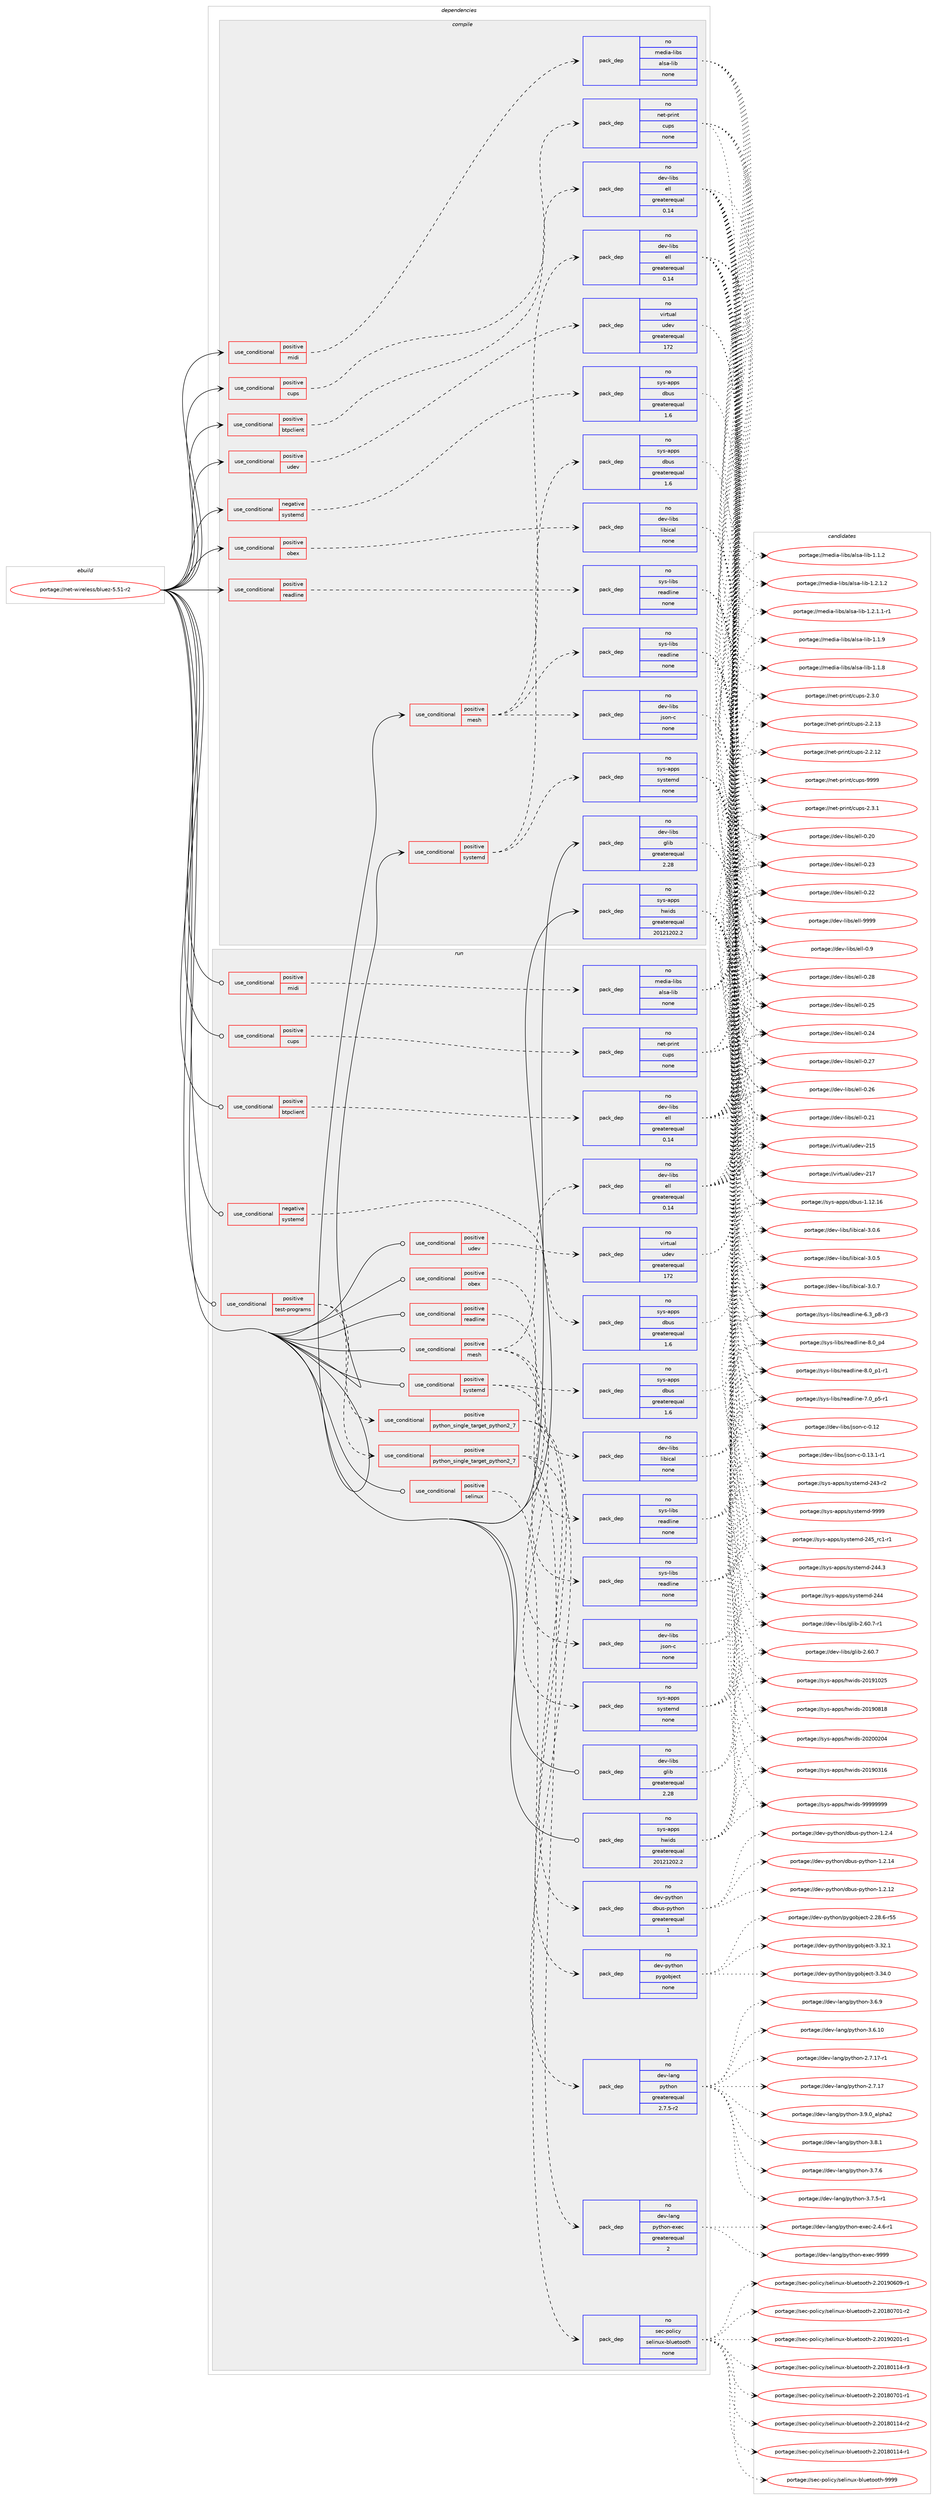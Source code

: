 digraph prolog {

# *************
# Graph options
# *************

newrank=true;
concentrate=true;
compound=true;
graph [rankdir=LR,fontname=Helvetica,fontsize=10,ranksep=1.5];#, ranksep=2.5, nodesep=0.2];
edge  [arrowhead=vee];
node  [fontname=Helvetica,fontsize=10];

# **********
# The ebuild
# **********

subgraph cluster_leftcol {
color=gray;
rank=same;
label=<<i>ebuild</i>>;
id [label="portage://net-wireless/bluez-5.51-r2", color=red, width=4, href="../net-wireless/bluez-5.51-r2.svg"];
}

# ****************
# The dependencies
# ****************

subgraph cluster_midcol {
color=gray;
label=<<i>dependencies</i>>;
subgraph cluster_compile {
fillcolor="#eeeeee";
style=filled;
label=<<i>compile</i>>;
subgraph cond21275 {
dependency108135 [label=<<TABLE BORDER="0" CELLBORDER="1" CELLSPACING="0" CELLPADDING="4"><TR><TD ROWSPAN="3" CELLPADDING="10">use_conditional</TD></TR><TR><TD>negative</TD></TR><TR><TD>systemd</TD></TR></TABLE>>, shape=none, color=red];
subgraph pack85040 {
dependency108136 [label=<<TABLE BORDER="0" CELLBORDER="1" CELLSPACING="0" CELLPADDING="4" WIDTH="220"><TR><TD ROWSPAN="6" CELLPADDING="30">pack_dep</TD></TR><TR><TD WIDTH="110">no</TD></TR><TR><TD>sys-apps</TD></TR><TR><TD>dbus</TD></TR><TR><TD>greaterequal</TD></TR><TR><TD>1.6</TD></TR></TABLE>>, shape=none, color=blue];
}
dependency108135:e -> dependency108136:w [weight=20,style="dashed",arrowhead="vee"];
}
id:e -> dependency108135:w [weight=20,style="solid",arrowhead="vee"];
subgraph cond21276 {
dependency108137 [label=<<TABLE BORDER="0" CELLBORDER="1" CELLSPACING="0" CELLPADDING="4"><TR><TD ROWSPAN="3" CELLPADDING="10">use_conditional</TD></TR><TR><TD>positive</TD></TR><TR><TD>btpclient</TD></TR></TABLE>>, shape=none, color=red];
subgraph pack85041 {
dependency108138 [label=<<TABLE BORDER="0" CELLBORDER="1" CELLSPACING="0" CELLPADDING="4" WIDTH="220"><TR><TD ROWSPAN="6" CELLPADDING="30">pack_dep</TD></TR><TR><TD WIDTH="110">no</TD></TR><TR><TD>dev-libs</TD></TR><TR><TD>ell</TD></TR><TR><TD>greaterequal</TD></TR><TR><TD>0.14</TD></TR></TABLE>>, shape=none, color=blue];
}
dependency108137:e -> dependency108138:w [weight=20,style="dashed",arrowhead="vee"];
}
id:e -> dependency108137:w [weight=20,style="solid",arrowhead="vee"];
subgraph cond21277 {
dependency108139 [label=<<TABLE BORDER="0" CELLBORDER="1" CELLSPACING="0" CELLPADDING="4"><TR><TD ROWSPAN="3" CELLPADDING="10">use_conditional</TD></TR><TR><TD>positive</TD></TR><TR><TD>cups</TD></TR></TABLE>>, shape=none, color=red];
subgraph pack85042 {
dependency108140 [label=<<TABLE BORDER="0" CELLBORDER="1" CELLSPACING="0" CELLPADDING="4" WIDTH="220"><TR><TD ROWSPAN="6" CELLPADDING="30">pack_dep</TD></TR><TR><TD WIDTH="110">no</TD></TR><TR><TD>net-print</TD></TR><TR><TD>cups</TD></TR><TR><TD>none</TD></TR><TR><TD></TD></TR></TABLE>>, shape=none, color=blue];
}
dependency108139:e -> dependency108140:w [weight=20,style="dashed",arrowhead="vee"];
}
id:e -> dependency108139:w [weight=20,style="solid",arrowhead="vee"];
subgraph cond21278 {
dependency108141 [label=<<TABLE BORDER="0" CELLBORDER="1" CELLSPACING="0" CELLPADDING="4"><TR><TD ROWSPAN="3" CELLPADDING="10">use_conditional</TD></TR><TR><TD>positive</TD></TR><TR><TD>mesh</TD></TR></TABLE>>, shape=none, color=red];
subgraph pack85043 {
dependency108142 [label=<<TABLE BORDER="0" CELLBORDER="1" CELLSPACING="0" CELLPADDING="4" WIDTH="220"><TR><TD ROWSPAN="6" CELLPADDING="30">pack_dep</TD></TR><TR><TD WIDTH="110">no</TD></TR><TR><TD>dev-libs</TD></TR><TR><TD>ell</TD></TR><TR><TD>greaterequal</TD></TR><TR><TD>0.14</TD></TR></TABLE>>, shape=none, color=blue];
}
dependency108141:e -> dependency108142:w [weight=20,style="dashed",arrowhead="vee"];
subgraph pack85044 {
dependency108143 [label=<<TABLE BORDER="0" CELLBORDER="1" CELLSPACING="0" CELLPADDING="4" WIDTH="220"><TR><TD ROWSPAN="6" CELLPADDING="30">pack_dep</TD></TR><TR><TD WIDTH="110">no</TD></TR><TR><TD>dev-libs</TD></TR><TR><TD>json-c</TD></TR><TR><TD>none</TD></TR><TR><TD></TD></TR></TABLE>>, shape=none, color=blue];
}
dependency108141:e -> dependency108143:w [weight=20,style="dashed",arrowhead="vee"];
subgraph pack85045 {
dependency108144 [label=<<TABLE BORDER="0" CELLBORDER="1" CELLSPACING="0" CELLPADDING="4" WIDTH="220"><TR><TD ROWSPAN="6" CELLPADDING="30">pack_dep</TD></TR><TR><TD WIDTH="110">no</TD></TR><TR><TD>sys-libs</TD></TR><TR><TD>readline</TD></TR><TR><TD>none</TD></TR><TR><TD></TD></TR></TABLE>>, shape=none, color=blue];
}
dependency108141:e -> dependency108144:w [weight=20,style="dashed",arrowhead="vee"];
}
id:e -> dependency108141:w [weight=20,style="solid",arrowhead="vee"];
subgraph cond21279 {
dependency108145 [label=<<TABLE BORDER="0" CELLBORDER="1" CELLSPACING="0" CELLPADDING="4"><TR><TD ROWSPAN="3" CELLPADDING="10">use_conditional</TD></TR><TR><TD>positive</TD></TR><TR><TD>midi</TD></TR></TABLE>>, shape=none, color=red];
subgraph pack85046 {
dependency108146 [label=<<TABLE BORDER="0" CELLBORDER="1" CELLSPACING="0" CELLPADDING="4" WIDTH="220"><TR><TD ROWSPAN="6" CELLPADDING="30">pack_dep</TD></TR><TR><TD WIDTH="110">no</TD></TR><TR><TD>media-libs</TD></TR><TR><TD>alsa-lib</TD></TR><TR><TD>none</TD></TR><TR><TD></TD></TR></TABLE>>, shape=none, color=blue];
}
dependency108145:e -> dependency108146:w [weight=20,style="dashed",arrowhead="vee"];
}
id:e -> dependency108145:w [weight=20,style="solid",arrowhead="vee"];
subgraph cond21280 {
dependency108147 [label=<<TABLE BORDER="0" CELLBORDER="1" CELLSPACING="0" CELLPADDING="4"><TR><TD ROWSPAN="3" CELLPADDING="10">use_conditional</TD></TR><TR><TD>positive</TD></TR><TR><TD>obex</TD></TR></TABLE>>, shape=none, color=red];
subgraph pack85047 {
dependency108148 [label=<<TABLE BORDER="0" CELLBORDER="1" CELLSPACING="0" CELLPADDING="4" WIDTH="220"><TR><TD ROWSPAN="6" CELLPADDING="30">pack_dep</TD></TR><TR><TD WIDTH="110">no</TD></TR><TR><TD>dev-libs</TD></TR><TR><TD>libical</TD></TR><TR><TD>none</TD></TR><TR><TD></TD></TR></TABLE>>, shape=none, color=blue];
}
dependency108147:e -> dependency108148:w [weight=20,style="dashed",arrowhead="vee"];
}
id:e -> dependency108147:w [weight=20,style="solid",arrowhead="vee"];
subgraph cond21281 {
dependency108149 [label=<<TABLE BORDER="0" CELLBORDER="1" CELLSPACING="0" CELLPADDING="4"><TR><TD ROWSPAN="3" CELLPADDING="10">use_conditional</TD></TR><TR><TD>positive</TD></TR><TR><TD>readline</TD></TR></TABLE>>, shape=none, color=red];
subgraph pack85048 {
dependency108150 [label=<<TABLE BORDER="0" CELLBORDER="1" CELLSPACING="0" CELLPADDING="4" WIDTH="220"><TR><TD ROWSPAN="6" CELLPADDING="30">pack_dep</TD></TR><TR><TD WIDTH="110">no</TD></TR><TR><TD>sys-libs</TD></TR><TR><TD>readline</TD></TR><TR><TD>none</TD></TR><TR><TD></TD></TR></TABLE>>, shape=none, color=blue];
}
dependency108149:e -> dependency108150:w [weight=20,style="dashed",arrowhead="vee"];
}
id:e -> dependency108149:w [weight=20,style="solid",arrowhead="vee"];
subgraph cond21282 {
dependency108151 [label=<<TABLE BORDER="0" CELLBORDER="1" CELLSPACING="0" CELLPADDING="4"><TR><TD ROWSPAN="3" CELLPADDING="10">use_conditional</TD></TR><TR><TD>positive</TD></TR><TR><TD>systemd</TD></TR></TABLE>>, shape=none, color=red];
subgraph pack85049 {
dependency108152 [label=<<TABLE BORDER="0" CELLBORDER="1" CELLSPACING="0" CELLPADDING="4" WIDTH="220"><TR><TD ROWSPAN="6" CELLPADDING="30">pack_dep</TD></TR><TR><TD WIDTH="110">no</TD></TR><TR><TD>sys-apps</TD></TR><TR><TD>dbus</TD></TR><TR><TD>greaterequal</TD></TR><TR><TD>1.6</TD></TR></TABLE>>, shape=none, color=blue];
}
dependency108151:e -> dependency108152:w [weight=20,style="dashed",arrowhead="vee"];
subgraph pack85050 {
dependency108153 [label=<<TABLE BORDER="0" CELLBORDER="1" CELLSPACING="0" CELLPADDING="4" WIDTH="220"><TR><TD ROWSPAN="6" CELLPADDING="30">pack_dep</TD></TR><TR><TD WIDTH="110">no</TD></TR><TR><TD>sys-apps</TD></TR><TR><TD>systemd</TD></TR><TR><TD>none</TD></TR><TR><TD></TD></TR></TABLE>>, shape=none, color=blue];
}
dependency108151:e -> dependency108153:w [weight=20,style="dashed",arrowhead="vee"];
}
id:e -> dependency108151:w [weight=20,style="solid",arrowhead="vee"];
subgraph cond21283 {
dependency108154 [label=<<TABLE BORDER="0" CELLBORDER="1" CELLSPACING="0" CELLPADDING="4"><TR><TD ROWSPAN="3" CELLPADDING="10">use_conditional</TD></TR><TR><TD>positive</TD></TR><TR><TD>udev</TD></TR></TABLE>>, shape=none, color=red];
subgraph pack85051 {
dependency108155 [label=<<TABLE BORDER="0" CELLBORDER="1" CELLSPACING="0" CELLPADDING="4" WIDTH="220"><TR><TD ROWSPAN="6" CELLPADDING="30">pack_dep</TD></TR><TR><TD WIDTH="110">no</TD></TR><TR><TD>virtual</TD></TR><TR><TD>udev</TD></TR><TR><TD>greaterequal</TD></TR><TR><TD>172</TD></TR></TABLE>>, shape=none, color=blue];
}
dependency108154:e -> dependency108155:w [weight=20,style="dashed",arrowhead="vee"];
}
id:e -> dependency108154:w [weight=20,style="solid",arrowhead="vee"];
subgraph pack85052 {
dependency108156 [label=<<TABLE BORDER="0" CELLBORDER="1" CELLSPACING="0" CELLPADDING="4" WIDTH="220"><TR><TD ROWSPAN="6" CELLPADDING="30">pack_dep</TD></TR><TR><TD WIDTH="110">no</TD></TR><TR><TD>dev-libs</TD></TR><TR><TD>glib</TD></TR><TR><TD>greaterequal</TD></TR><TR><TD>2.28</TD></TR></TABLE>>, shape=none, color=blue];
}
id:e -> dependency108156:w [weight=20,style="solid",arrowhead="vee"];
subgraph pack85053 {
dependency108157 [label=<<TABLE BORDER="0" CELLBORDER="1" CELLSPACING="0" CELLPADDING="4" WIDTH="220"><TR><TD ROWSPAN="6" CELLPADDING="30">pack_dep</TD></TR><TR><TD WIDTH="110">no</TD></TR><TR><TD>sys-apps</TD></TR><TR><TD>hwids</TD></TR><TR><TD>greaterequal</TD></TR><TR><TD>20121202.2</TD></TR></TABLE>>, shape=none, color=blue];
}
id:e -> dependency108157:w [weight=20,style="solid",arrowhead="vee"];
}
subgraph cluster_compileandrun {
fillcolor="#eeeeee";
style=filled;
label=<<i>compile and run</i>>;
}
subgraph cluster_run {
fillcolor="#eeeeee";
style=filled;
label=<<i>run</i>>;
subgraph cond21284 {
dependency108158 [label=<<TABLE BORDER="0" CELLBORDER="1" CELLSPACING="0" CELLPADDING="4"><TR><TD ROWSPAN="3" CELLPADDING="10">use_conditional</TD></TR><TR><TD>negative</TD></TR><TR><TD>systemd</TD></TR></TABLE>>, shape=none, color=red];
subgraph pack85054 {
dependency108159 [label=<<TABLE BORDER="0" CELLBORDER="1" CELLSPACING="0" CELLPADDING="4" WIDTH="220"><TR><TD ROWSPAN="6" CELLPADDING="30">pack_dep</TD></TR><TR><TD WIDTH="110">no</TD></TR><TR><TD>sys-apps</TD></TR><TR><TD>dbus</TD></TR><TR><TD>greaterequal</TD></TR><TR><TD>1.6</TD></TR></TABLE>>, shape=none, color=blue];
}
dependency108158:e -> dependency108159:w [weight=20,style="dashed",arrowhead="vee"];
}
id:e -> dependency108158:w [weight=20,style="solid",arrowhead="odot"];
subgraph cond21285 {
dependency108160 [label=<<TABLE BORDER="0" CELLBORDER="1" CELLSPACING="0" CELLPADDING="4"><TR><TD ROWSPAN="3" CELLPADDING="10">use_conditional</TD></TR><TR><TD>positive</TD></TR><TR><TD>btpclient</TD></TR></TABLE>>, shape=none, color=red];
subgraph pack85055 {
dependency108161 [label=<<TABLE BORDER="0" CELLBORDER="1" CELLSPACING="0" CELLPADDING="4" WIDTH="220"><TR><TD ROWSPAN="6" CELLPADDING="30">pack_dep</TD></TR><TR><TD WIDTH="110">no</TD></TR><TR><TD>dev-libs</TD></TR><TR><TD>ell</TD></TR><TR><TD>greaterequal</TD></TR><TR><TD>0.14</TD></TR></TABLE>>, shape=none, color=blue];
}
dependency108160:e -> dependency108161:w [weight=20,style="dashed",arrowhead="vee"];
}
id:e -> dependency108160:w [weight=20,style="solid",arrowhead="odot"];
subgraph cond21286 {
dependency108162 [label=<<TABLE BORDER="0" CELLBORDER="1" CELLSPACING="0" CELLPADDING="4"><TR><TD ROWSPAN="3" CELLPADDING="10">use_conditional</TD></TR><TR><TD>positive</TD></TR><TR><TD>cups</TD></TR></TABLE>>, shape=none, color=red];
subgraph pack85056 {
dependency108163 [label=<<TABLE BORDER="0" CELLBORDER="1" CELLSPACING="0" CELLPADDING="4" WIDTH="220"><TR><TD ROWSPAN="6" CELLPADDING="30">pack_dep</TD></TR><TR><TD WIDTH="110">no</TD></TR><TR><TD>net-print</TD></TR><TR><TD>cups</TD></TR><TR><TD>none</TD></TR><TR><TD></TD></TR></TABLE>>, shape=none, color=blue];
}
dependency108162:e -> dependency108163:w [weight=20,style="dashed",arrowhead="vee"];
}
id:e -> dependency108162:w [weight=20,style="solid",arrowhead="odot"];
subgraph cond21287 {
dependency108164 [label=<<TABLE BORDER="0" CELLBORDER="1" CELLSPACING="0" CELLPADDING="4"><TR><TD ROWSPAN="3" CELLPADDING="10">use_conditional</TD></TR><TR><TD>positive</TD></TR><TR><TD>mesh</TD></TR></TABLE>>, shape=none, color=red];
subgraph pack85057 {
dependency108165 [label=<<TABLE BORDER="0" CELLBORDER="1" CELLSPACING="0" CELLPADDING="4" WIDTH="220"><TR><TD ROWSPAN="6" CELLPADDING="30">pack_dep</TD></TR><TR><TD WIDTH="110">no</TD></TR><TR><TD>dev-libs</TD></TR><TR><TD>ell</TD></TR><TR><TD>greaterequal</TD></TR><TR><TD>0.14</TD></TR></TABLE>>, shape=none, color=blue];
}
dependency108164:e -> dependency108165:w [weight=20,style="dashed",arrowhead="vee"];
subgraph pack85058 {
dependency108166 [label=<<TABLE BORDER="0" CELLBORDER="1" CELLSPACING="0" CELLPADDING="4" WIDTH="220"><TR><TD ROWSPAN="6" CELLPADDING="30">pack_dep</TD></TR><TR><TD WIDTH="110">no</TD></TR><TR><TD>dev-libs</TD></TR><TR><TD>json-c</TD></TR><TR><TD>none</TD></TR><TR><TD></TD></TR></TABLE>>, shape=none, color=blue];
}
dependency108164:e -> dependency108166:w [weight=20,style="dashed",arrowhead="vee"];
subgraph pack85059 {
dependency108167 [label=<<TABLE BORDER="0" CELLBORDER="1" CELLSPACING="0" CELLPADDING="4" WIDTH="220"><TR><TD ROWSPAN="6" CELLPADDING="30">pack_dep</TD></TR><TR><TD WIDTH="110">no</TD></TR><TR><TD>sys-libs</TD></TR><TR><TD>readline</TD></TR><TR><TD>none</TD></TR><TR><TD></TD></TR></TABLE>>, shape=none, color=blue];
}
dependency108164:e -> dependency108167:w [weight=20,style="dashed",arrowhead="vee"];
}
id:e -> dependency108164:w [weight=20,style="solid",arrowhead="odot"];
subgraph cond21288 {
dependency108168 [label=<<TABLE BORDER="0" CELLBORDER="1" CELLSPACING="0" CELLPADDING="4"><TR><TD ROWSPAN="3" CELLPADDING="10">use_conditional</TD></TR><TR><TD>positive</TD></TR><TR><TD>midi</TD></TR></TABLE>>, shape=none, color=red];
subgraph pack85060 {
dependency108169 [label=<<TABLE BORDER="0" CELLBORDER="1" CELLSPACING="0" CELLPADDING="4" WIDTH="220"><TR><TD ROWSPAN="6" CELLPADDING="30">pack_dep</TD></TR><TR><TD WIDTH="110">no</TD></TR><TR><TD>media-libs</TD></TR><TR><TD>alsa-lib</TD></TR><TR><TD>none</TD></TR><TR><TD></TD></TR></TABLE>>, shape=none, color=blue];
}
dependency108168:e -> dependency108169:w [weight=20,style="dashed",arrowhead="vee"];
}
id:e -> dependency108168:w [weight=20,style="solid",arrowhead="odot"];
subgraph cond21289 {
dependency108170 [label=<<TABLE BORDER="0" CELLBORDER="1" CELLSPACING="0" CELLPADDING="4"><TR><TD ROWSPAN="3" CELLPADDING="10">use_conditional</TD></TR><TR><TD>positive</TD></TR><TR><TD>obex</TD></TR></TABLE>>, shape=none, color=red];
subgraph pack85061 {
dependency108171 [label=<<TABLE BORDER="0" CELLBORDER="1" CELLSPACING="0" CELLPADDING="4" WIDTH="220"><TR><TD ROWSPAN="6" CELLPADDING="30">pack_dep</TD></TR><TR><TD WIDTH="110">no</TD></TR><TR><TD>dev-libs</TD></TR><TR><TD>libical</TD></TR><TR><TD>none</TD></TR><TR><TD></TD></TR></TABLE>>, shape=none, color=blue];
}
dependency108170:e -> dependency108171:w [weight=20,style="dashed",arrowhead="vee"];
}
id:e -> dependency108170:w [weight=20,style="solid",arrowhead="odot"];
subgraph cond21290 {
dependency108172 [label=<<TABLE BORDER="0" CELLBORDER="1" CELLSPACING="0" CELLPADDING="4"><TR><TD ROWSPAN="3" CELLPADDING="10">use_conditional</TD></TR><TR><TD>positive</TD></TR><TR><TD>readline</TD></TR></TABLE>>, shape=none, color=red];
subgraph pack85062 {
dependency108173 [label=<<TABLE BORDER="0" CELLBORDER="1" CELLSPACING="0" CELLPADDING="4" WIDTH="220"><TR><TD ROWSPAN="6" CELLPADDING="30">pack_dep</TD></TR><TR><TD WIDTH="110">no</TD></TR><TR><TD>sys-libs</TD></TR><TR><TD>readline</TD></TR><TR><TD>none</TD></TR><TR><TD></TD></TR></TABLE>>, shape=none, color=blue];
}
dependency108172:e -> dependency108173:w [weight=20,style="dashed",arrowhead="vee"];
}
id:e -> dependency108172:w [weight=20,style="solid",arrowhead="odot"];
subgraph cond21291 {
dependency108174 [label=<<TABLE BORDER="0" CELLBORDER="1" CELLSPACING="0" CELLPADDING="4"><TR><TD ROWSPAN="3" CELLPADDING="10">use_conditional</TD></TR><TR><TD>positive</TD></TR><TR><TD>selinux</TD></TR></TABLE>>, shape=none, color=red];
subgraph pack85063 {
dependency108175 [label=<<TABLE BORDER="0" CELLBORDER="1" CELLSPACING="0" CELLPADDING="4" WIDTH="220"><TR><TD ROWSPAN="6" CELLPADDING="30">pack_dep</TD></TR><TR><TD WIDTH="110">no</TD></TR><TR><TD>sec-policy</TD></TR><TR><TD>selinux-bluetooth</TD></TR><TR><TD>none</TD></TR><TR><TD></TD></TR></TABLE>>, shape=none, color=blue];
}
dependency108174:e -> dependency108175:w [weight=20,style="dashed",arrowhead="vee"];
}
id:e -> dependency108174:w [weight=20,style="solid",arrowhead="odot"];
subgraph cond21292 {
dependency108176 [label=<<TABLE BORDER="0" CELLBORDER="1" CELLSPACING="0" CELLPADDING="4"><TR><TD ROWSPAN="3" CELLPADDING="10">use_conditional</TD></TR><TR><TD>positive</TD></TR><TR><TD>systemd</TD></TR></TABLE>>, shape=none, color=red];
subgraph pack85064 {
dependency108177 [label=<<TABLE BORDER="0" CELLBORDER="1" CELLSPACING="0" CELLPADDING="4" WIDTH="220"><TR><TD ROWSPAN="6" CELLPADDING="30">pack_dep</TD></TR><TR><TD WIDTH="110">no</TD></TR><TR><TD>sys-apps</TD></TR><TR><TD>dbus</TD></TR><TR><TD>greaterequal</TD></TR><TR><TD>1.6</TD></TR></TABLE>>, shape=none, color=blue];
}
dependency108176:e -> dependency108177:w [weight=20,style="dashed",arrowhead="vee"];
subgraph pack85065 {
dependency108178 [label=<<TABLE BORDER="0" CELLBORDER="1" CELLSPACING="0" CELLPADDING="4" WIDTH="220"><TR><TD ROWSPAN="6" CELLPADDING="30">pack_dep</TD></TR><TR><TD WIDTH="110">no</TD></TR><TR><TD>sys-apps</TD></TR><TR><TD>systemd</TD></TR><TR><TD>none</TD></TR><TR><TD></TD></TR></TABLE>>, shape=none, color=blue];
}
dependency108176:e -> dependency108178:w [weight=20,style="dashed",arrowhead="vee"];
}
id:e -> dependency108176:w [weight=20,style="solid",arrowhead="odot"];
subgraph cond21293 {
dependency108179 [label=<<TABLE BORDER="0" CELLBORDER="1" CELLSPACING="0" CELLPADDING="4"><TR><TD ROWSPAN="3" CELLPADDING="10">use_conditional</TD></TR><TR><TD>positive</TD></TR><TR><TD>test-programs</TD></TR></TABLE>>, shape=none, color=red];
subgraph cond21294 {
dependency108180 [label=<<TABLE BORDER="0" CELLBORDER="1" CELLSPACING="0" CELLPADDING="4"><TR><TD ROWSPAN="3" CELLPADDING="10">use_conditional</TD></TR><TR><TD>positive</TD></TR><TR><TD>python_single_target_python2_7</TD></TR></TABLE>>, shape=none, color=red];
subgraph pack85066 {
dependency108181 [label=<<TABLE BORDER="0" CELLBORDER="1" CELLSPACING="0" CELLPADDING="4" WIDTH="220"><TR><TD ROWSPAN="6" CELLPADDING="30">pack_dep</TD></TR><TR><TD WIDTH="110">no</TD></TR><TR><TD>dev-lang</TD></TR><TR><TD>python</TD></TR><TR><TD>greaterequal</TD></TR><TR><TD>2.7.5-r2</TD></TR></TABLE>>, shape=none, color=blue];
}
dependency108180:e -> dependency108181:w [weight=20,style="dashed",arrowhead="vee"];
subgraph pack85067 {
dependency108182 [label=<<TABLE BORDER="0" CELLBORDER="1" CELLSPACING="0" CELLPADDING="4" WIDTH="220"><TR><TD ROWSPAN="6" CELLPADDING="30">pack_dep</TD></TR><TR><TD WIDTH="110">no</TD></TR><TR><TD>dev-lang</TD></TR><TR><TD>python-exec</TD></TR><TR><TD>greaterequal</TD></TR><TR><TD>2</TD></TR></TABLE>>, shape=none, color=blue];
}
dependency108180:e -> dependency108182:w [weight=20,style="dashed",arrowhead="vee"];
}
dependency108179:e -> dependency108180:w [weight=20,style="dashed",arrowhead="vee"];
subgraph cond21295 {
dependency108183 [label=<<TABLE BORDER="0" CELLBORDER="1" CELLSPACING="0" CELLPADDING="4"><TR><TD ROWSPAN="3" CELLPADDING="10">use_conditional</TD></TR><TR><TD>positive</TD></TR><TR><TD>python_single_target_python2_7</TD></TR></TABLE>>, shape=none, color=red];
subgraph pack85068 {
dependency108184 [label=<<TABLE BORDER="0" CELLBORDER="1" CELLSPACING="0" CELLPADDING="4" WIDTH="220"><TR><TD ROWSPAN="6" CELLPADDING="30">pack_dep</TD></TR><TR><TD WIDTH="110">no</TD></TR><TR><TD>dev-python</TD></TR><TR><TD>dbus-python</TD></TR><TR><TD>greaterequal</TD></TR><TR><TD>1</TD></TR></TABLE>>, shape=none, color=blue];
}
dependency108183:e -> dependency108184:w [weight=20,style="dashed",arrowhead="vee"];
subgraph pack85069 {
dependency108185 [label=<<TABLE BORDER="0" CELLBORDER="1" CELLSPACING="0" CELLPADDING="4" WIDTH="220"><TR><TD ROWSPAN="6" CELLPADDING="30">pack_dep</TD></TR><TR><TD WIDTH="110">no</TD></TR><TR><TD>dev-python</TD></TR><TR><TD>pygobject</TD></TR><TR><TD>none</TD></TR><TR><TD></TD></TR></TABLE>>, shape=none, color=blue];
}
dependency108183:e -> dependency108185:w [weight=20,style="dashed",arrowhead="vee"];
}
dependency108179:e -> dependency108183:w [weight=20,style="dashed",arrowhead="vee"];
}
id:e -> dependency108179:w [weight=20,style="solid",arrowhead="odot"];
subgraph cond21296 {
dependency108186 [label=<<TABLE BORDER="0" CELLBORDER="1" CELLSPACING="0" CELLPADDING="4"><TR><TD ROWSPAN="3" CELLPADDING="10">use_conditional</TD></TR><TR><TD>positive</TD></TR><TR><TD>udev</TD></TR></TABLE>>, shape=none, color=red];
subgraph pack85070 {
dependency108187 [label=<<TABLE BORDER="0" CELLBORDER="1" CELLSPACING="0" CELLPADDING="4" WIDTH="220"><TR><TD ROWSPAN="6" CELLPADDING="30">pack_dep</TD></TR><TR><TD WIDTH="110">no</TD></TR><TR><TD>virtual</TD></TR><TR><TD>udev</TD></TR><TR><TD>greaterequal</TD></TR><TR><TD>172</TD></TR></TABLE>>, shape=none, color=blue];
}
dependency108186:e -> dependency108187:w [weight=20,style="dashed",arrowhead="vee"];
}
id:e -> dependency108186:w [weight=20,style="solid",arrowhead="odot"];
subgraph pack85071 {
dependency108188 [label=<<TABLE BORDER="0" CELLBORDER="1" CELLSPACING="0" CELLPADDING="4" WIDTH="220"><TR><TD ROWSPAN="6" CELLPADDING="30">pack_dep</TD></TR><TR><TD WIDTH="110">no</TD></TR><TR><TD>dev-libs</TD></TR><TR><TD>glib</TD></TR><TR><TD>greaterequal</TD></TR><TR><TD>2.28</TD></TR></TABLE>>, shape=none, color=blue];
}
id:e -> dependency108188:w [weight=20,style="solid",arrowhead="odot"];
subgraph pack85072 {
dependency108189 [label=<<TABLE BORDER="0" CELLBORDER="1" CELLSPACING="0" CELLPADDING="4" WIDTH="220"><TR><TD ROWSPAN="6" CELLPADDING="30">pack_dep</TD></TR><TR><TD WIDTH="110">no</TD></TR><TR><TD>sys-apps</TD></TR><TR><TD>hwids</TD></TR><TR><TD>greaterequal</TD></TR><TR><TD>20121202.2</TD></TR></TABLE>>, shape=none, color=blue];
}
id:e -> dependency108189:w [weight=20,style="solid",arrowhead="odot"];
}
}

# **************
# The candidates
# **************

subgraph cluster_choices {
rank=same;
color=gray;
label=<<i>candidates</i>>;

subgraph choice85040 {
color=black;
nodesep=1;
choice115121115459711211211547100981171154549464950464954 [label="portage://sys-apps/dbus-1.12.16", color=red, width=4,href="../sys-apps/dbus-1.12.16.svg"];
dependency108136:e -> choice115121115459711211211547100981171154549464950464954:w [style=dotted,weight="100"];
}
subgraph choice85041 {
color=black;
nodesep=1;
choice1001011184510810598115471011081084557575757 [label="portage://dev-libs/ell-9999", color=red, width=4,href="../dev-libs/ell-9999.svg"];
choice10010111845108105981154710110810845484657 [label="portage://dev-libs/ell-0.9", color=red, width=4,href="../dev-libs/ell-0.9.svg"];
choice1001011184510810598115471011081084548465056 [label="portage://dev-libs/ell-0.28", color=red, width=4,href="../dev-libs/ell-0.28.svg"];
choice1001011184510810598115471011081084548465055 [label="portage://dev-libs/ell-0.27", color=red, width=4,href="../dev-libs/ell-0.27.svg"];
choice1001011184510810598115471011081084548465054 [label="portage://dev-libs/ell-0.26", color=red, width=4,href="../dev-libs/ell-0.26.svg"];
choice1001011184510810598115471011081084548465053 [label="portage://dev-libs/ell-0.25", color=red, width=4,href="../dev-libs/ell-0.25.svg"];
choice1001011184510810598115471011081084548465052 [label="portage://dev-libs/ell-0.24", color=red, width=4,href="../dev-libs/ell-0.24.svg"];
choice1001011184510810598115471011081084548465051 [label="portage://dev-libs/ell-0.23", color=red, width=4,href="../dev-libs/ell-0.23.svg"];
choice1001011184510810598115471011081084548465050 [label="portage://dev-libs/ell-0.22", color=red, width=4,href="../dev-libs/ell-0.22.svg"];
choice1001011184510810598115471011081084548465049 [label="portage://dev-libs/ell-0.21", color=red, width=4,href="../dev-libs/ell-0.21.svg"];
choice1001011184510810598115471011081084548465048 [label="portage://dev-libs/ell-0.20", color=red, width=4,href="../dev-libs/ell-0.20.svg"];
dependency108138:e -> choice1001011184510810598115471011081084557575757:w [style=dotted,weight="100"];
dependency108138:e -> choice10010111845108105981154710110810845484657:w [style=dotted,weight="100"];
dependency108138:e -> choice1001011184510810598115471011081084548465056:w [style=dotted,weight="100"];
dependency108138:e -> choice1001011184510810598115471011081084548465055:w [style=dotted,weight="100"];
dependency108138:e -> choice1001011184510810598115471011081084548465054:w [style=dotted,weight="100"];
dependency108138:e -> choice1001011184510810598115471011081084548465053:w [style=dotted,weight="100"];
dependency108138:e -> choice1001011184510810598115471011081084548465052:w [style=dotted,weight="100"];
dependency108138:e -> choice1001011184510810598115471011081084548465051:w [style=dotted,weight="100"];
dependency108138:e -> choice1001011184510810598115471011081084548465050:w [style=dotted,weight="100"];
dependency108138:e -> choice1001011184510810598115471011081084548465049:w [style=dotted,weight="100"];
dependency108138:e -> choice1001011184510810598115471011081084548465048:w [style=dotted,weight="100"];
}
subgraph choice85042 {
color=black;
nodesep=1;
choice1101011164511211410511011647991171121154557575757 [label="portage://net-print/cups-9999", color=red, width=4,href="../net-print/cups-9999.svg"];
choice110101116451121141051101164799117112115455046514649 [label="portage://net-print/cups-2.3.1", color=red, width=4,href="../net-print/cups-2.3.1.svg"];
choice110101116451121141051101164799117112115455046514648 [label="portage://net-print/cups-2.3.0", color=red, width=4,href="../net-print/cups-2.3.0.svg"];
choice11010111645112114105110116479911711211545504650464951 [label="portage://net-print/cups-2.2.13", color=red, width=4,href="../net-print/cups-2.2.13.svg"];
choice11010111645112114105110116479911711211545504650464950 [label="portage://net-print/cups-2.2.12", color=red, width=4,href="../net-print/cups-2.2.12.svg"];
dependency108140:e -> choice1101011164511211410511011647991171121154557575757:w [style=dotted,weight="100"];
dependency108140:e -> choice110101116451121141051101164799117112115455046514649:w [style=dotted,weight="100"];
dependency108140:e -> choice110101116451121141051101164799117112115455046514648:w [style=dotted,weight="100"];
dependency108140:e -> choice11010111645112114105110116479911711211545504650464951:w [style=dotted,weight="100"];
dependency108140:e -> choice11010111645112114105110116479911711211545504650464950:w [style=dotted,weight="100"];
}
subgraph choice85043 {
color=black;
nodesep=1;
choice1001011184510810598115471011081084557575757 [label="portage://dev-libs/ell-9999", color=red, width=4,href="../dev-libs/ell-9999.svg"];
choice10010111845108105981154710110810845484657 [label="portage://dev-libs/ell-0.9", color=red, width=4,href="../dev-libs/ell-0.9.svg"];
choice1001011184510810598115471011081084548465056 [label="portage://dev-libs/ell-0.28", color=red, width=4,href="../dev-libs/ell-0.28.svg"];
choice1001011184510810598115471011081084548465055 [label="portage://dev-libs/ell-0.27", color=red, width=4,href="../dev-libs/ell-0.27.svg"];
choice1001011184510810598115471011081084548465054 [label="portage://dev-libs/ell-0.26", color=red, width=4,href="../dev-libs/ell-0.26.svg"];
choice1001011184510810598115471011081084548465053 [label="portage://dev-libs/ell-0.25", color=red, width=4,href="../dev-libs/ell-0.25.svg"];
choice1001011184510810598115471011081084548465052 [label="portage://dev-libs/ell-0.24", color=red, width=4,href="../dev-libs/ell-0.24.svg"];
choice1001011184510810598115471011081084548465051 [label="portage://dev-libs/ell-0.23", color=red, width=4,href="../dev-libs/ell-0.23.svg"];
choice1001011184510810598115471011081084548465050 [label="portage://dev-libs/ell-0.22", color=red, width=4,href="../dev-libs/ell-0.22.svg"];
choice1001011184510810598115471011081084548465049 [label="portage://dev-libs/ell-0.21", color=red, width=4,href="../dev-libs/ell-0.21.svg"];
choice1001011184510810598115471011081084548465048 [label="portage://dev-libs/ell-0.20", color=red, width=4,href="../dev-libs/ell-0.20.svg"];
dependency108142:e -> choice1001011184510810598115471011081084557575757:w [style=dotted,weight="100"];
dependency108142:e -> choice10010111845108105981154710110810845484657:w [style=dotted,weight="100"];
dependency108142:e -> choice1001011184510810598115471011081084548465056:w [style=dotted,weight="100"];
dependency108142:e -> choice1001011184510810598115471011081084548465055:w [style=dotted,weight="100"];
dependency108142:e -> choice1001011184510810598115471011081084548465054:w [style=dotted,weight="100"];
dependency108142:e -> choice1001011184510810598115471011081084548465053:w [style=dotted,weight="100"];
dependency108142:e -> choice1001011184510810598115471011081084548465052:w [style=dotted,weight="100"];
dependency108142:e -> choice1001011184510810598115471011081084548465051:w [style=dotted,weight="100"];
dependency108142:e -> choice1001011184510810598115471011081084548465050:w [style=dotted,weight="100"];
dependency108142:e -> choice1001011184510810598115471011081084548465049:w [style=dotted,weight="100"];
dependency108142:e -> choice1001011184510810598115471011081084548465048:w [style=dotted,weight="100"];
}
subgraph choice85044 {
color=black;
nodesep=1;
choice1001011184510810598115471061151111104599454846495146494511449 [label="portage://dev-libs/json-c-0.13.1-r1", color=red, width=4,href="../dev-libs/json-c-0.13.1-r1.svg"];
choice10010111845108105981154710611511111045994548464950 [label="portage://dev-libs/json-c-0.12", color=red, width=4,href="../dev-libs/json-c-0.12.svg"];
dependency108143:e -> choice1001011184510810598115471061151111104599454846495146494511449:w [style=dotted,weight="100"];
dependency108143:e -> choice10010111845108105981154710611511111045994548464950:w [style=dotted,weight="100"];
}
subgraph choice85045 {
color=black;
nodesep=1;
choice11512111545108105981154711410197100108105110101455646489511252 [label="portage://sys-libs/readline-8.0_p4", color=red, width=4,href="../sys-libs/readline-8.0_p4.svg"];
choice115121115451081059811547114101971001081051101014556464895112494511449 [label="portage://sys-libs/readline-8.0_p1-r1", color=red, width=4,href="../sys-libs/readline-8.0_p1-r1.svg"];
choice115121115451081059811547114101971001081051101014555464895112534511449 [label="portage://sys-libs/readline-7.0_p5-r1", color=red, width=4,href="../sys-libs/readline-7.0_p5-r1.svg"];
choice115121115451081059811547114101971001081051101014554465195112564511451 [label="portage://sys-libs/readline-6.3_p8-r3", color=red, width=4,href="../sys-libs/readline-6.3_p8-r3.svg"];
dependency108144:e -> choice11512111545108105981154711410197100108105110101455646489511252:w [style=dotted,weight="100"];
dependency108144:e -> choice115121115451081059811547114101971001081051101014556464895112494511449:w [style=dotted,weight="100"];
dependency108144:e -> choice115121115451081059811547114101971001081051101014555464895112534511449:w [style=dotted,weight="100"];
dependency108144:e -> choice115121115451081059811547114101971001081051101014554465195112564511451:w [style=dotted,weight="100"];
}
subgraph choice85046 {
color=black;
nodesep=1;
choice10910110010597451081059811547971081159745108105984549465046494650 [label="portage://media-libs/alsa-lib-1.2.1.2", color=red, width=4,href="../media-libs/alsa-lib-1.2.1.2.svg"];
choice109101100105974510810598115479710811597451081059845494650464946494511449 [label="portage://media-libs/alsa-lib-1.2.1.1-r1", color=red, width=4,href="../media-libs/alsa-lib-1.2.1.1-r1.svg"];
choice1091011001059745108105981154797108115974510810598454946494657 [label="portage://media-libs/alsa-lib-1.1.9", color=red, width=4,href="../media-libs/alsa-lib-1.1.9.svg"];
choice1091011001059745108105981154797108115974510810598454946494656 [label="portage://media-libs/alsa-lib-1.1.8", color=red, width=4,href="../media-libs/alsa-lib-1.1.8.svg"];
choice1091011001059745108105981154797108115974510810598454946494650 [label="portage://media-libs/alsa-lib-1.1.2", color=red, width=4,href="../media-libs/alsa-lib-1.1.2.svg"];
dependency108146:e -> choice10910110010597451081059811547971081159745108105984549465046494650:w [style=dotted,weight="100"];
dependency108146:e -> choice109101100105974510810598115479710811597451081059845494650464946494511449:w [style=dotted,weight="100"];
dependency108146:e -> choice1091011001059745108105981154797108115974510810598454946494657:w [style=dotted,weight="100"];
dependency108146:e -> choice1091011001059745108105981154797108115974510810598454946494656:w [style=dotted,weight="100"];
dependency108146:e -> choice1091011001059745108105981154797108115974510810598454946494650:w [style=dotted,weight="100"];
}
subgraph choice85047 {
color=black;
nodesep=1;
choice100101118451081059811547108105981059997108455146484655 [label="portage://dev-libs/libical-3.0.7", color=red, width=4,href="../dev-libs/libical-3.0.7.svg"];
choice100101118451081059811547108105981059997108455146484654 [label="portage://dev-libs/libical-3.0.6", color=red, width=4,href="../dev-libs/libical-3.0.6.svg"];
choice100101118451081059811547108105981059997108455146484653 [label="portage://dev-libs/libical-3.0.5", color=red, width=4,href="../dev-libs/libical-3.0.5.svg"];
dependency108148:e -> choice100101118451081059811547108105981059997108455146484655:w [style=dotted,weight="100"];
dependency108148:e -> choice100101118451081059811547108105981059997108455146484654:w [style=dotted,weight="100"];
dependency108148:e -> choice100101118451081059811547108105981059997108455146484653:w [style=dotted,weight="100"];
}
subgraph choice85048 {
color=black;
nodesep=1;
choice11512111545108105981154711410197100108105110101455646489511252 [label="portage://sys-libs/readline-8.0_p4", color=red, width=4,href="../sys-libs/readline-8.0_p4.svg"];
choice115121115451081059811547114101971001081051101014556464895112494511449 [label="portage://sys-libs/readline-8.0_p1-r1", color=red, width=4,href="../sys-libs/readline-8.0_p1-r1.svg"];
choice115121115451081059811547114101971001081051101014555464895112534511449 [label="portage://sys-libs/readline-7.0_p5-r1", color=red, width=4,href="../sys-libs/readline-7.0_p5-r1.svg"];
choice115121115451081059811547114101971001081051101014554465195112564511451 [label="portage://sys-libs/readline-6.3_p8-r3", color=red, width=4,href="../sys-libs/readline-6.3_p8-r3.svg"];
dependency108150:e -> choice11512111545108105981154711410197100108105110101455646489511252:w [style=dotted,weight="100"];
dependency108150:e -> choice115121115451081059811547114101971001081051101014556464895112494511449:w [style=dotted,weight="100"];
dependency108150:e -> choice115121115451081059811547114101971001081051101014555464895112534511449:w [style=dotted,weight="100"];
dependency108150:e -> choice115121115451081059811547114101971001081051101014554465195112564511451:w [style=dotted,weight="100"];
}
subgraph choice85049 {
color=black;
nodesep=1;
choice115121115459711211211547100981171154549464950464954 [label="portage://sys-apps/dbus-1.12.16", color=red, width=4,href="../sys-apps/dbus-1.12.16.svg"];
dependency108152:e -> choice115121115459711211211547100981171154549464950464954:w [style=dotted,weight="100"];
}
subgraph choice85050 {
color=black;
nodesep=1;
choice1151211154597112112115471151211151161011091004557575757 [label="portage://sys-apps/systemd-9999", color=red, width=4,href="../sys-apps/systemd-9999.svg"];
choice115121115459711211211547115121115116101109100455052539511499494511449 [label="portage://sys-apps/systemd-245_rc1-r1", color=red, width=4,href="../sys-apps/systemd-245_rc1-r1.svg"];
choice115121115459711211211547115121115116101109100455052524651 [label="portage://sys-apps/systemd-244.3", color=red, width=4,href="../sys-apps/systemd-244.3.svg"];
choice11512111545971121121154711512111511610110910045505252 [label="portage://sys-apps/systemd-244", color=red, width=4,href="../sys-apps/systemd-244.svg"];
choice115121115459711211211547115121115116101109100455052514511450 [label="portage://sys-apps/systemd-243-r2", color=red, width=4,href="../sys-apps/systemd-243-r2.svg"];
dependency108153:e -> choice1151211154597112112115471151211151161011091004557575757:w [style=dotted,weight="100"];
dependency108153:e -> choice115121115459711211211547115121115116101109100455052539511499494511449:w [style=dotted,weight="100"];
dependency108153:e -> choice115121115459711211211547115121115116101109100455052524651:w [style=dotted,weight="100"];
dependency108153:e -> choice11512111545971121121154711512111511610110910045505252:w [style=dotted,weight="100"];
dependency108153:e -> choice115121115459711211211547115121115116101109100455052514511450:w [style=dotted,weight="100"];
}
subgraph choice85051 {
color=black;
nodesep=1;
choice118105114116117971084711710010111845504955 [label="portage://virtual/udev-217", color=red, width=4,href="../virtual/udev-217.svg"];
choice118105114116117971084711710010111845504953 [label="portage://virtual/udev-215", color=red, width=4,href="../virtual/udev-215.svg"];
dependency108155:e -> choice118105114116117971084711710010111845504955:w [style=dotted,weight="100"];
dependency108155:e -> choice118105114116117971084711710010111845504953:w [style=dotted,weight="100"];
}
subgraph choice85052 {
color=black;
nodesep=1;
choice10010111845108105981154710310810598455046544846554511449 [label="portage://dev-libs/glib-2.60.7-r1", color=red, width=4,href="../dev-libs/glib-2.60.7-r1.svg"];
choice1001011184510810598115471031081059845504654484655 [label="portage://dev-libs/glib-2.60.7", color=red, width=4,href="../dev-libs/glib-2.60.7.svg"];
dependency108156:e -> choice10010111845108105981154710310810598455046544846554511449:w [style=dotted,weight="100"];
dependency108156:e -> choice1001011184510810598115471031081059845504654484655:w [style=dotted,weight="100"];
}
subgraph choice85053 {
color=black;
nodesep=1;
choice115121115459711211211547104119105100115455757575757575757 [label="portage://sys-apps/hwids-99999999", color=red, width=4,href="../sys-apps/hwids-99999999.svg"];
choice115121115459711211211547104119105100115455048504848504852 [label="portage://sys-apps/hwids-20200204", color=red, width=4,href="../sys-apps/hwids-20200204.svg"];
choice115121115459711211211547104119105100115455048495749485053 [label="portage://sys-apps/hwids-20191025", color=red, width=4,href="../sys-apps/hwids-20191025.svg"];
choice115121115459711211211547104119105100115455048495748564956 [label="portage://sys-apps/hwids-20190818", color=red, width=4,href="../sys-apps/hwids-20190818.svg"];
choice115121115459711211211547104119105100115455048495748514954 [label="portage://sys-apps/hwids-20190316", color=red, width=4,href="../sys-apps/hwids-20190316.svg"];
dependency108157:e -> choice115121115459711211211547104119105100115455757575757575757:w [style=dotted,weight="100"];
dependency108157:e -> choice115121115459711211211547104119105100115455048504848504852:w [style=dotted,weight="100"];
dependency108157:e -> choice115121115459711211211547104119105100115455048495749485053:w [style=dotted,weight="100"];
dependency108157:e -> choice115121115459711211211547104119105100115455048495748564956:w [style=dotted,weight="100"];
dependency108157:e -> choice115121115459711211211547104119105100115455048495748514954:w [style=dotted,weight="100"];
}
subgraph choice85054 {
color=black;
nodesep=1;
choice115121115459711211211547100981171154549464950464954 [label="portage://sys-apps/dbus-1.12.16", color=red, width=4,href="../sys-apps/dbus-1.12.16.svg"];
dependency108159:e -> choice115121115459711211211547100981171154549464950464954:w [style=dotted,weight="100"];
}
subgraph choice85055 {
color=black;
nodesep=1;
choice1001011184510810598115471011081084557575757 [label="portage://dev-libs/ell-9999", color=red, width=4,href="../dev-libs/ell-9999.svg"];
choice10010111845108105981154710110810845484657 [label="portage://dev-libs/ell-0.9", color=red, width=4,href="../dev-libs/ell-0.9.svg"];
choice1001011184510810598115471011081084548465056 [label="portage://dev-libs/ell-0.28", color=red, width=4,href="../dev-libs/ell-0.28.svg"];
choice1001011184510810598115471011081084548465055 [label="portage://dev-libs/ell-0.27", color=red, width=4,href="../dev-libs/ell-0.27.svg"];
choice1001011184510810598115471011081084548465054 [label="portage://dev-libs/ell-0.26", color=red, width=4,href="../dev-libs/ell-0.26.svg"];
choice1001011184510810598115471011081084548465053 [label="portage://dev-libs/ell-0.25", color=red, width=4,href="../dev-libs/ell-0.25.svg"];
choice1001011184510810598115471011081084548465052 [label="portage://dev-libs/ell-0.24", color=red, width=4,href="../dev-libs/ell-0.24.svg"];
choice1001011184510810598115471011081084548465051 [label="portage://dev-libs/ell-0.23", color=red, width=4,href="../dev-libs/ell-0.23.svg"];
choice1001011184510810598115471011081084548465050 [label="portage://dev-libs/ell-0.22", color=red, width=4,href="../dev-libs/ell-0.22.svg"];
choice1001011184510810598115471011081084548465049 [label="portage://dev-libs/ell-0.21", color=red, width=4,href="../dev-libs/ell-0.21.svg"];
choice1001011184510810598115471011081084548465048 [label="portage://dev-libs/ell-0.20", color=red, width=4,href="../dev-libs/ell-0.20.svg"];
dependency108161:e -> choice1001011184510810598115471011081084557575757:w [style=dotted,weight="100"];
dependency108161:e -> choice10010111845108105981154710110810845484657:w [style=dotted,weight="100"];
dependency108161:e -> choice1001011184510810598115471011081084548465056:w [style=dotted,weight="100"];
dependency108161:e -> choice1001011184510810598115471011081084548465055:w [style=dotted,weight="100"];
dependency108161:e -> choice1001011184510810598115471011081084548465054:w [style=dotted,weight="100"];
dependency108161:e -> choice1001011184510810598115471011081084548465053:w [style=dotted,weight="100"];
dependency108161:e -> choice1001011184510810598115471011081084548465052:w [style=dotted,weight="100"];
dependency108161:e -> choice1001011184510810598115471011081084548465051:w [style=dotted,weight="100"];
dependency108161:e -> choice1001011184510810598115471011081084548465050:w [style=dotted,weight="100"];
dependency108161:e -> choice1001011184510810598115471011081084548465049:w [style=dotted,weight="100"];
dependency108161:e -> choice1001011184510810598115471011081084548465048:w [style=dotted,weight="100"];
}
subgraph choice85056 {
color=black;
nodesep=1;
choice1101011164511211410511011647991171121154557575757 [label="portage://net-print/cups-9999", color=red, width=4,href="../net-print/cups-9999.svg"];
choice110101116451121141051101164799117112115455046514649 [label="portage://net-print/cups-2.3.1", color=red, width=4,href="../net-print/cups-2.3.1.svg"];
choice110101116451121141051101164799117112115455046514648 [label="portage://net-print/cups-2.3.0", color=red, width=4,href="../net-print/cups-2.3.0.svg"];
choice11010111645112114105110116479911711211545504650464951 [label="portage://net-print/cups-2.2.13", color=red, width=4,href="../net-print/cups-2.2.13.svg"];
choice11010111645112114105110116479911711211545504650464950 [label="portage://net-print/cups-2.2.12", color=red, width=4,href="../net-print/cups-2.2.12.svg"];
dependency108163:e -> choice1101011164511211410511011647991171121154557575757:w [style=dotted,weight="100"];
dependency108163:e -> choice110101116451121141051101164799117112115455046514649:w [style=dotted,weight="100"];
dependency108163:e -> choice110101116451121141051101164799117112115455046514648:w [style=dotted,weight="100"];
dependency108163:e -> choice11010111645112114105110116479911711211545504650464951:w [style=dotted,weight="100"];
dependency108163:e -> choice11010111645112114105110116479911711211545504650464950:w [style=dotted,weight="100"];
}
subgraph choice85057 {
color=black;
nodesep=1;
choice1001011184510810598115471011081084557575757 [label="portage://dev-libs/ell-9999", color=red, width=4,href="../dev-libs/ell-9999.svg"];
choice10010111845108105981154710110810845484657 [label="portage://dev-libs/ell-0.9", color=red, width=4,href="../dev-libs/ell-0.9.svg"];
choice1001011184510810598115471011081084548465056 [label="portage://dev-libs/ell-0.28", color=red, width=4,href="../dev-libs/ell-0.28.svg"];
choice1001011184510810598115471011081084548465055 [label="portage://dev-libs/ell-0.27", color=red, width=4,href="../dev-libs/ell-0.27.svg"];
choice1001011184510810598115471011081084548465054 [label="portage://dev-libs/ell-0.26", color=red, width=4,href="../dev-libs/ell-0.26.svg"];
choice1001011184510810598115471011081084548465053 [label="portage://dev-libs/ell-0.25", color=red, width=4,href="../dev-libs/ell-0.25.svg"];
choice1001011184510810598115471011081084548465052 [label="portage://dev-libs/ell-0.24", color=red, width=4,href="../dev-libs/ell-0.24.svg"];
choice1001011184510810598115471011081084548465051 [label="portage://dev-libs/ell-0.23", color=red, width=4,href="../dev-libs/ell-0.23.svg"];
choice1001011184510810598115471011081084548465050 [label="portage://dev-libs/ell-0.22", color=red, width=4,href="../dev-libs/ell-0.22.svg"];
choice1001011184510810598115471011081084548465049 [label="portage://dev-libs/ell-0.21", color=red, width=4,href="../dev-libs/ell-0.21.svg"];
choice1001011184510810598115471011081084548465048 [label="portage://dev-libs/ell-0.20", color=red, width=4,href="../dev-libs/ell-0.20.svg"];
dependency108165:e -> choice1001011184510810598115471011081084557575757:w [style=dotted,weight="100"];
dependency108165:e -> choice10010111845108105981154710110810845484657:w [style=dotted,weight="100"];
dependency108165:e -> choice1001011184510810598115471011081084548465056:w [style=dotted,weight="100"];
dependency108165:e -> choice1001011184510810598115471011081084548465055:w [style=dotted,weight="100"];
dependency108165:e -> choice1001011184510810598115471011081084548465054:w [style=dotted,weight="100"];
dependency108165:e -> choice1001011184510810598115471011081084548465053:w [style=dotted,weight="100"];
dependency108165:e -> choice1001011184510810598115471011081084548465052:w [style=dotted,weight="100"];
dependency108165:e -> choice1001011184510810598115471011081084548465051:w [style=dotted,weight="100"];
dependency108165:e -> choice1001011184510810598115471011081084548465050:w [style=dotted,weight="100"];
dependency108165:e -> choice1001011184510810598115471011081084548465049:w [style=dotted,weight="100"];
dependency108165:e -> choice1001011184510810598115471011081084548465048:w [style=dotted,weight="100"];
}
subgraph choice85058 {
color=black;
nodesep=1;
choice1001011184510810598115471061151111104599454846495146494511449 [label="portage://dev-libs/json-c-0.13.1-r1", color=red, width=4,href="../dev-libs/json-c-0.13.1-r1.svg"];
choice10010111845108105981154710611511111045994548464950 [label="portage://dev-libs/json-c-0.12", color=red, width=4,href="../dev-libs/json-c-0.12.svg"];
dependency108166:e -> choice1001011184510810598115471061151111104599454846495146494511449:w [style=dotted,weight="100"];
dependency108166:e -> choice10010111845108105981154710611511111045994548464950:w [style=dotted,weight="100"];
}
subgraph choice85059 {
color=black;
nodesep=1;
choice11512111545108105981154711410197100108105110101455646489511252 [label="portage://sys-libs/readline-8.0_p4", color=red, width=4,href="../sys-libs/readline-8.0_p4.svg"];
choice115121115451081059811547114101971001081051101014556464895112494511449 [label="portage://sys-libs/readline-8.0_p1-r1", color=red, width=4,href="../sys-libs/readline-8.0_p1-r1.svg"];
choice115121115451081059811547114101971001081051101014555464895112534511449 [label="portage://sys-libs/readline-7.0_p5-r1", color=red, width=4,href="../sys-libs/readline-7.0_p5-r1.svg"];
choice115121115451081059811547114101971001081051101014554465195112564511451 [label="portage://sys-libs/readline-6.3_p8-r3", color=red, width=4,href="../sys-libs/readline-6.3_p8-r3.svg"];
dependency108167:e -> choice11512111545108105981154711410197100108105110101455646489511252:w [style=dotted,weight="100"];
dependency108167:e -> choice115121115451081059811547114101971001081051101014556464895112494511449:w [style=dotted,weight="100"];
dependency108167:e -> choice115121115451081059811547114101971001081051101014555464895112534511449:w [style=dotted,weight="100"];
dependency108167:e -> choice115121115451081059811547114101971001081051101014554465195112564511451:w [style=dotted,weight="100"];
}
subgraph choice85060 {
color=black;
nodesep=1;
choice10910110010597451081059811547971081159745108105984549465046494650 [label="portage://media-libs/alsa-lib-1.2.1.2", color=red, width=4,href="../media-libs/alsa-lib-1.2.1.2.svg"];
choice109101100105974510810598115479710811597451081059845494650464946494511449 [label="portage://media-libs/alsa-lib-1.2.1.1-r1", color=red, width=4,href="../media-libs/alsa-lib-1.2.1.1-r1.svg"];
choice1091011001059745108105981154797108115974510810598454946494657 [label="portage://media-libs/alsa-lib-1.1.9", color=red, width=4,href="../media-libs/alsa-lib-1.1.9.svg"];
choice1091011001059745108105981154797108115974510810598454946494656 [label="portage://media-libs/alsa-lib-1.1.8", color=red, width=4,href="../media-libs/alsa-lib-1.1.8.svg"];
choice1091011001059745108105981154797108115974510810598454946494650 [label="portage://media-libs/alsa-lib-1.1.2", color=red, width=4,href="../media-libs/alsa-lib-1.1.2.svg"];
dependency108169:e -> choice10910110010597451081059811547971081159745108105984549465046494650:w [style=dotted,weight="100"];
dependency108169:e -> choice109101100105974510810598115479710811597451081059845494650464946494511449:w [style=dotted,weight="100"];
dependency108169:e -> choice1091011001059745108105981154797108115974510810598454946494657:w [style=dotted,weight="100"];
dependency108169:e -> choice1091011001059745108105981154797108115974510810598454946494656:w [style=dotted,weight="100"];
dependency108169:e -> choice1091011001059745108105981154797108115974510810598454946494650:w [style=dotted,weight="100"];
}
subgraph choice85061 {
color=black;
nodesep=1;
choice100101118451081059811547108105981059997108455146484655 [label="portage://dev-libs/libical-3.0.7", color=red, width=4,href="../dev-libs/libical-3.0.7.svg"];
choice100101118451081059811547108105981059997108455146484654 [label="portage://dev-libs/libical-3.0.6", color=red, width=4,href="../dev-libs/libical-3.0.6.svg"];
choice100101118451081059811547108105981059997108455146484653 [label="portage://dev-libs/libical-3.0.5", color=red, width=4,href="../dev-libs/libical-3.0.5.svg"];
dependency108171:e -> choice100101118451081059811547108105981059997108455146484655:w [style=dotted,weight="100"];
dependency108171:e -> choice100101118451081059811547108105981059997108455146484654:w [style=dotted,weight="100"];
dependency108171:e -> choice100101118451081059811547108105981059997108455146484653:w [style=dotted,weight="100"];
}
subgraph choice85062 {
color=black;
nodesep=1;
choice11512111545108105981154711410197100108105110101455646489511252 [label="portage://sys-libs/readline-8.0_p4", color=red, width=4,href="../sys-libs/readline-8.0_p4.svg"];
choice115121115451081059811547114101971001081051101014556464895112494511449 [label="portage://sys-libs/readline-8.0_p1-r1", color=red, width=4,href="../sys-libs/readline-8.0_p1-r1.svg"];
choice115121115451081059811547114101971001081051101014555464895112534511449 [label="portage://sys-libs/readline-7.0_p5-r1", color=red, width=4,href="../sys-libs/readline-7.0_p5-r1.svg"];
choice115121115451081059811547114101971001081051101014554465195112564511451 [label="portage://sys-libs/readline-6.3_p8-r3", color=red, width=4,href="../sys-libs/readline-6.3_p8-r3.svg"];
dependency108173:e -> choice11512111545108105981154711410197100108105110101455646489511252:w [style=dotted,weight="100"];
dependency108173:e -> choice115121115451081059811547114101971001081051101014556464895112494511449:w [style=dotted,weight="100"];
dependency108173:e -> choice115121115451081059811547114101971001081051101014555464895112534511449:w [style=dotted,weight="100"];
dependency108173:e -> choice115121115451081059811547114101971001081051101014554465195112564511451:w [style=dotted,weight="100"];
}
subgraph choice85063 {
color=black;
nodesep=1;
choice1151019945112111108105991214711510110810511011712045981081171011161111111161044557575757 [label="portage://sec-policy/selinux-bluetooth-9999", color=red, width=4,href="../sec-policy/selinux-bluetooth-9999.svg"];
choice11510199451121111081059912147115101108105110117120459810811710111611111111610445504650484957485448574511449 [label="portage://sec-policy/selinux-bluetooth-2.20190609-r1", color=red, width=4,href="../sec-policy/selinux-bluetooth-2.20190609-r1.svg"];
choice11510199451121111081059912147115101108105110117120459810811710111611111111610445504650484957485048494511449 [label="portage://sec-policy/selinux-bluetooth-2.20190201-r1", color=red, width=4,href="../sec-policy/selinux-bluetooth-2.20190201-r1.svg"];
choice11510199451121111081059912147115101108105110117120459810811710111611111111610445504650484956485548494511450 [label="portage://sec-policy/selinux-bluetooth-2.20180701-r2", color=red, width=4,href="../sec-policy/selinux-bluetooth-2.20180701-r2.svg"];
choice11510199451121111081059912147115101108105110117120459810811710111611111111610445504650484956485548494511449 [label="portage://sec-policy/selinux-bluetooth-2.20180701-r1", color=red, width=4,href="../sec-policy/selinux-bluetooth-2.20180701-r1.svg"];
choice11510199451121111081059912147115101108105110117120459810811710111611111111610445504650484956484949524511451 [label="portage://sec-policy/selinux-bluetooth-2.20180114-r3", color=red, width=4,href="../sec-policy/selinux-bluetooth-2.20180114-r3.svg"];
choice11510199451121111081059912147115101108105110117120459810811710111611111111610445504650484956484949524511450 [label="portage://sec-policy/selinux-bluetooth-2.20180114-r2", color=red, width=4,href="../sec-policy/selinux-bluetooth-2.20180114-r2.svg"];
choice11510199451121111081059912147115101108105110117120459810811710111611111111610445504650484956484949524511449 [label="portage://sec-policy/selinux-bluetooth-2.20180114-r1", color=red, width=4,href="../sec-policy/selinux-bluetooth-2.20180114-r1.svg"];
dependency108175:e -> choice1151019945112111108105991214711510110810511011712045981081171011161111111161044557575757:w [style=dotted,weight="100"];
dependency108175:e -> choice11510199451121111081059912147115101108105110117120459810811710111611111111610445504650484957485448574511449:w [style=dotted,weight="100"];
dependency108175:e -> choice11510199451121111081059912147115101108105110117120459810811710111611111111610445504650484957485048494511449:w [style=dotted,weight="100"];
dependency108175:e -> choice11510199451121111081059912147115101108105110117120459810811710111611111111610445504650484956485548494511450:w [style=dotted,weight="100"];
dependency108175:e -> choice11510199451121111081059912147115101108105110117120459810811710111611111111610445504650484956485548494511449:w [style=dotted,weight="100"];
dependency108175:e -> choice11510199451121111081059912147115101108105110117120459810811710111611111111610445504650484956484949524511451:w [style=dotted,weight="100"];
dependency108175:e -> choice11510199451121111081059912147115101108105110117120459810811710111611111111610445504650484956484949524511450:w [style=dotted,weight="100"];
dependency108175:e -> choice11510199451121111081059912147115101108105110117120459810811710111611111111610445504650484956484949524511449:w [style=dotted,weight="100"];
}
subgraph choice85064 {
color=black;
nodesep=1;
choice115121115459711211211547100981171154549464950464954 [label="portage://sys-apps/dbus-1.12.16", color=red, width=4,href="../sys-apps/dbus-1.12.16.svg"];
dependency108177:e -> choice115121115459711211211547100981171154549464950464954:w [style=dotted,weight="100"];
}
subgraph choice85065 {
color=black;
nodesep=1;
choice1151211154597112112115471151211151161011091004557575757 [label="portage://sys-apps/systemd-9999", color=red, width=4,href="../sys-apps/systemd-9999.svg"];
choice115121115459711211211547115121115116101109100455052539511499494511449 [label="portage://sys-apps/systemd-245_rc1-r1", color=red, width=4,href="../sys-apps/systemd-245_rc1-r1.svg"];
choice115121115459711211211547115121115116101109100455052524651 [label="portage://sys-apps/systemd-244.3", color=red, width=4,href="../sys-apps/systemd-244.3.svg"];
choice11512111545971121121154711512111511610110910045505252 [label="portage://sys-apps/systemd-244", color=red, width=4,href="../sys-apps/systemd-244.svg"];
choice115121115459711211211547115121115116101109100455052514511450 [label="portage://sys-apps/systemd-243-r2", color=red, width=4,href="../sys-apps/systemd-243-r2.svg"];
dependency108178:e -> choice1151211154597112112115471151211151161011091004557575757:w [style=dotted,weight="100"];
dependency108178:e -> choice115121115459711211211547115121115116101109100455052539511499494511449:w [style=dotted,weight="100"];
dependency108178:e -> choice115121115459711211211547115121115116101109100455052524651:w [style=dotted,weight="100"];
dependency108178:e -> choice11512111545971121121154711512111511610110910045505252:w [style=dotted,weight="100"];
dependency108178:e -> choice115121115459711211211547115121115116101109100455052514511450:w [style=dotted,weight="100"];
}
subgraph choice85066 {
color=black;
nodesep=1;
choice10010111845108971101034711212111610411111045514657464895971081121049750 [label="portage://dev-lang/python-3.9.0_alpha2", color=red, width=4,href="../dev-lang/python-3.9.0_alpha2.svg"];
choice100101118451089711010347112121116104111110455146564649 [label="portage://dev-lang/python-3.8.1", color=red, width=4,href="../dev-lang/python-3.8.1.svg"];
choice100101118451089711010347112121116104111110455146554654 [label="portage://dev-lang/python-3.7.6", color=red, width=4,href="../dev-lang/python-3.7.6.svg"];
choice1001011184510897110103471121211161041111104551465546534511449 [label="portage://dev-lang/python-3.7.5-r1", color=red, width=4,href="../dev-lang/python-3.7.5-r1.svg"];
choice100101118451089711010347112121116104111110455146544657 [label="portage://dev-lang/python-3.6.9", color=red, width=4,href="../dev-lang/python-3.6.9.svg"];
choice10010111845108971101034711212111610411111045514654464948 [label="portage://dev-lang/python-3.6.10", color=red, width=4,href="../dev-lang/python-3.6.10.svg"];
choice100101118451089711010347112121116104111110455046554649554511449 [label="portage://dev-lang/python-2.7.17-r1", color=red, width=4,href="../dev-lang/python-2.7.17-r1.svg"];
choice10010111845108971101034711212111610411111045504655464955 [label="portage://dev-lang/python-2.7.17", color=red, width=4,href="../dev-lang/python-2.7.17.svg"];
dependency108181:e -> choice10010111845108971101034711212111610411111045514657464895971081121049750:w [style=dotted,weight="100"];
dependency108181:e -> choice100101118451089711010347112121116104111110455146564649:w [style=dotted,weight="100"];
dependency108181:e -> choice100101118451089711010347112121116104111110455146554654:w [style=dotted,weight="100"];
dependency108181:e -> choice1001011184510897110103471121211161041111104551465546534511449:w [style=dotted,weight="100"];
dependency108181:e -> choice100101118451089711010347112121116104111110455146544657:w [style=dotted,weight="100"];
dependency108181:e -> choice10010111845108971101034711212111610411111045514654464948:w [style=dotted,weight="100"];
dependency108181:e -> choice100101118451089711010347112121116104111110455046554649554511449:w [style=dotted,weight="100"];
dependency108181:e -> choice10010111845108971101034711212111610411111045504655464955:w [style=dotted,weight="100"];
}
subgraph choice85067 {
color=black;
nodesep=1;
choice10010111845108971101034711212111610411111045101120101994557575757 [label="portage://dev-lang/python-exec-9999", color=red, width=4,href="../dev-lang/python-exec-9999.svg"];
choice10010111845108971101034711212111610411111045101120101994550465246544511449 [label="portage://dev-lang/python-exec-2.4.6-r1", color=red, width=4,href="../dev-lang/python-exec-2.4.6-r1.svg"];
dependency108182:e -> choice10010111845108971101034711212111610411111045101120101994557575757:w [style=dotted,weight="100"];
dependency108182:e -> choice10010111845108971101034711212111610411111045101120101994550465246544511449:w [style=dotted,weight="100"];
}
subgraph choice85068 {
color=black;
nodesep=1;
choice10010111845112121116104111110471009811711545112121116104111110454946504652 [label="portage://dev-python/dbus-python-1.2.4", color=red, width=4,href="../dev-python/dbus-python-1.2.4.svg"];
choice1001011184511212111610411111047100981171154511212111610411111045494650464952 [label="portage://dev-python/dbus-python-1.2.14", color=red, width=4,href="../dev-python/dbus-python-1.2.14.svg"];
choice1001011184511212111610411111047100981171154511212111610411111045494650464950 [label="portage://dev-python/dbus-python-1.2.12", color=red, width=4,href="../dev-python/dbus-python-1.2.12.svg"];
dependency108184:e -> choice10010111845112121116104111110471009811711545112121116104111110454946504652:w [style=dotted,weight="100"];
dependency108184:e -> choice1001011184511212111610411111047100981171154511212111610411111045494650464952:w [style=dotted,weight="100"];
dependency108184:e -> choice1001011184511212111610411111047100981171154511212111610411111045494650464950:w [style=dotted,weight="100"];
}
subgraph choice85069 {
color=black;
nodesep=1;
choice1001011184511212111610411111047112121103111981061019911645514651524648 [label="portage://dev-python/pygobject-3.34.0", color=red, width=4,href="../dev-python/pygobject-3.34.0.svg"];
choice1001011184511212111610411111047112121103111981061019911645514651504649 [label="portage://dev-python/pygobject-3.32.1", color=red, width=4,href="../dev-python/pygobject-3.32.1.svg"];
choice1001011184511212111610411111047112121103111981061019911645504650564654451145353 [label="portage://dev-python/pygobject-2.28.6-r55", color=red, width=4,href="../dev-python/pygobject-2.28.6-r55.svg"];
dependency108185:e -> choice1001011184511212111610411111047112121103111981061019911645514651524648:w [style=dotted,weight="100"];
dependency108185:e -> choice1001011184511212111610411111047112121103111981061019911645514651504649:w [style=dotted,weight="100"];
dependency108185:e -> choice1001011184511212111610411111047112121103111981061019911645504650564654451145353:w [style=dotted,weight="100"];
}
subgraph choice85070 {
color=black;
nodesep=1;
choice118105114116117971084711710010111845504955 [label="portage://virtual/udev-217", color=red, width=4,href="../virtual/udev-217.svg"];
choice118105114116117971084711710010111845504953 [label="portage://virtual/udev-215", color=red, width=4,href="../virtual/udev-215.svg"];
dependency108187:e -> choice118105114116117971084711710010111845504955:w [style=dotted,weight="100"];
dependency108187:e -> choice118105114116117971084711710010111845504953:w [style=dotted,weight="100"];
}
subgraph choice85071 {
color=black;
nodesep=1;
choice10010111845108105981154710310810598455046544846554511449 [label="portage://dev-libs/glib-2.60.7-r1", color=red, width=4,href="../dev-libs/glib-2.60.7-r1.svg"];
choice1001011184510810598115471031081059845504654484655 [label="portage://dev-libs/glib-2.60.7", color=red, width=4,href="../dev-libs/glib-2.60.7.svg"];
dependency108188:e -> choice10010111845108105981154710310810598455046544846554511449:w [style=dotted,weight="100"];
dependency108188:e -> choice1001011184510810598115471031081059845504654484655:w [style=dotted,weight="100"];
}
subgraph choice85072 {
color=black;
nodesep=1;
choice115121115459711211211547104119105100115455757575757575757 [label="portage://sys-apps/hwids-99999999", color=red, width=4,href="../sys-apps/hwids-99999999.svg"];
choice115121115459711211211547104119105100115455048504848504852 [label="portage://sys-apps/hwids-20200204", color=red, width=4,href="../sys-apps/hwids-20200204.svg"];
choice115121115459711211211547104119105100115455048495749485053 [label="portage://sys-apps/hwids-20191025", color=red, width=4,href="../sys-apps/hwids-20191025.svg"];
choice115121115459711211211547104119105100115455048495748564956 [label="portage://sys-apps/hwids-20190818", color=red, width=4,href="../sys-apps/hwids-20190818.svg"];
choice115121115459711211211547104119105100115455048495748514954 [label="portage://sys-apps/hwids-20190316", color=red, width=4,href="../sys-apps/hwids-20190316.svg"];
dependency108189:e -> choice115121115459711211211547104119105100115455757575757575757:w [style=dotted,weight="100"];
dependency108189:e -> choice115121115459711211211547104119105100115455048504848504852:w [style=dotted,weight="100"];
dependency108189:e -> choice115121115459711211211547104119105100115455048495749485053:w [style=dotted,weight="100"];
dependency108189:e -> choice115121115459711211211547104119105100115455048495748564956:w [style=dotted,weight="100"];
dependency108189:e -> choice115121115459711211211547104119105100115455048495748514954:w [style=dotted,weight="100"];
}
}

}

